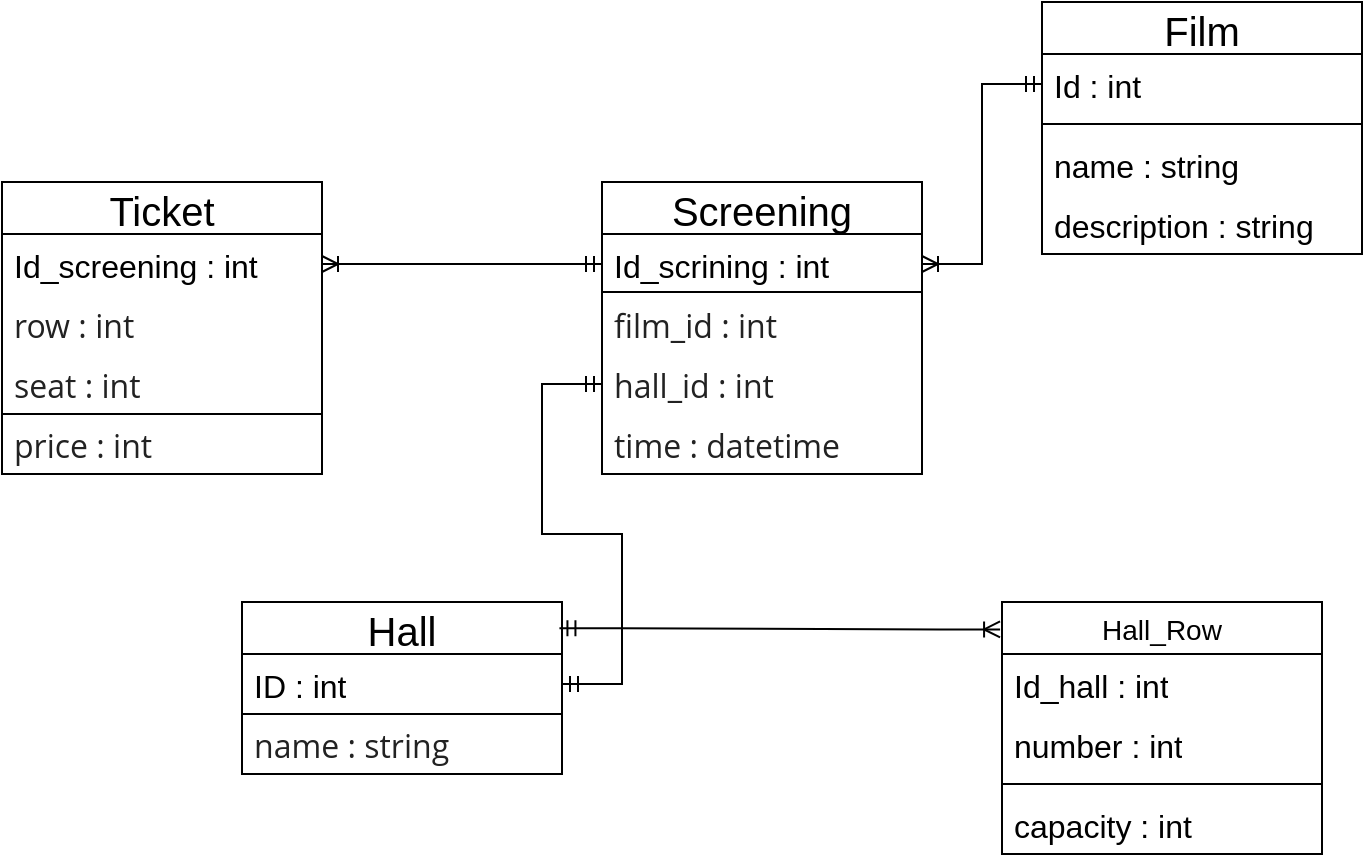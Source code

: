 <mxfile version="24.0.7" type="device">
  <diagram name="Страница — 1" id="CMJRwuyZi_Ei7DIzMuQI">
    <mxGraphModel dx="1633" dy="766" grid="1" gridSize="10" guides="1" tooltips="1" connect="1" arrows="1" fold="1" page="1" pageScale="1" pageWidth="827" pageHeight="1169" math="0" shadow="0">
      <root>
        <mxCell id="0" />
        <mxCell id="1" parent="0" />
        <mxCell id="Jj1JD8Dldo2RHYBznY76-5" value="Ticket" style="swimlane;fontStyle=0;childLayout=stackLayout;horizontal=1;startSize=26;horizontalStack=0;resizeParent=1;resizeParentMax=0;resizeLast=0;collapsible=1;marginBottom=0;align=center;fontSize=20;" parent="1" vertex="1">
          <mxGeometry x="50" y="200" width="160" height="116" as="geometry" />
        </mxCell>
        <mxCell id="Jj1JD8Dldo2RHYBznY76-6" value="&lt;font style=&quot;font-size: 16px;&quot;&gt;Id_scree&lt;/font&gt;&lt;span style=&quot;font-size: 16px; background-color: initial;&quot;&gt;ning : int&lt;/span&gt;" style="text;strokeColor=none;fillColor=none;spacingLeft=4;spacingRight=4;overflow=hidden;rotatable=0;points=[[0,0.5],[1,0.5]];portConstraint=eastwest;fontSize=12;whiteSpace=wrap;html=1;" parent="Jj1JD8Dldo2RHYBznY76-5" vertex="1">
          <mxGeometry y="26" width="160" height="30" as="geometry" />
        </mxCell>
        <mxCell id="Jj1JD8Dldo2RHYBznY76-7" value="&lt;span style=&quot;color: rgb(34, 34, 34); font-family: &amp;quot;Open Sans&amp;quot;, Tahoma, Verdana, Segoe, sans-serif; font-size: 16px; background-color: rgb(255, 255, 255);&quot;&gt;row : int&lt;/span&gt;" style="text;strokeColor=none;fillColor=none;spacingLeft=4;spacingRight=4;overflow=hidden;rotatable=0;points=[[0,0.5],[1,0.5]];portConstraint=eastwest;fontSize=12;whiteSpace=wrap;html=1;" parent="Jj1JD8Dldo2RHYBznY76-5" vertex="1">
          <mxGeometry y="56" width="160" height="30" as="geometry" />
        </mxCell>
        <mxCell id="Jj1JD8Dldo2RHYBznY76-8" value="&lt;font face=&quot;Open Sans, Tahoma, Verdana, Segoe, sans-serif&quot; color=&quot;#222222&quot;&gt;&lt;span style=&quot;font-size: 16px; background-color: rgb(255, 255, 255);&quot;&gt;seat : int&lt;/span&gt;&lt;/font&gt;&lt;div&gt;&lt;font face=&quot;Open Sans, Tahoma, Verdana, Segoe, sans-serif&quot; color=&quot;#222222&quot;&gt;&lt;span style=&quot;font-size: 16px; background-color: rgb(255, 255, 255);&quot;&gt;&lt;br&gt;&lt;/span&gt;&lt;/font&gt;&lt;/div&gt;" style="text;strokeColor=none;fillColor=none;spacingLeft=4;spacingRight=4;overflow=hidden;rotatable=0;points=[[0,0.5],[1,0.5]];portConstraint=eastwest;fontSize=12;whiteSpace=wrap;html=1;" parent="Jj1JD8Dldo2RHYBznY76-5" vertex="1">
          <mxGeometry y="86" width="160" height="30" as="geometry" />
        </mxCell>
        <mxCell id="Jj1JD8Dldo2RHYBznY76-9" value="Screening" style="swimlane;fontStyle=0;childLayout=stackLayout;horizontal=1;startSize=26;horizontalStack=0;resizeParent=1;resizeParentMax=0;resizeLast=0;collapsible=1;marginBottom=0;align=center;fontSize=20;" parent="1" vertex="1">
          <mxGeometry x="350" y="200" width="160" height="146" as="geometry" />
        </mxCell>
        <mxCell id="Jj1JD8Dldo2RHYBznY76-10" value="&lt;font style=&quot;font-size: 16px;&quot;&gt;Id_scrining : int&lt;/font&gt;" style="text;strokeColor=none;fillColor=none;spacingLeft=4;spacingRight=4;overflow=hidden;rotatable=0;points=[[0,0.5],[1,0.5]];portConstraint=eastwest;fontSize=12;whiteSpace=wrap;html=1;" parent="Jj1JD8Dldo2RHYBznY76-9" vertex="1">
          <mxGeometry y="26" width="160" height="30" as="geometry" />
        </mxCell>
        <mxCell id="Jj1JD8Dldo2RHYBznY76-20" value="" style="endArrow=none;html=1;rounded=0;" parent="Jj1JD8Dldo2RHYBznY76-9" edge="1">
          <mxGeometry relative="1" as="geometry">
            <mxPoint y="55" as="sourcePoint" />
            <mxPoint x="160" y="55" as="targetPoint" />
          </mxGeometry>
        </mxCell>
        <mxCell id="Jj1JD8Dldo2RHYBznY76-11" value="&lt;font face=&quot;Open Sans, Tahoma, Verdana, Segoe, sans-serif&quot; color=&quot;#222222&quot;&gt;&lt;span style=&quot;font-size: 16px; background-color: rgb(255, 255, 255);&quot;&gt;film_id : int&lt;/span&gt;&lt;/font&gt;&lt;div&gt;&lt;font face=&quot;Open Sans, Tahoma, Verdana, Segoe, sans-serif&quot; color=&quot;#222222&quot;&gt;&lt;span style=&quot;font-size: 16px; background-color: rgb(255, 255, 255);&quot;&gt;&lt;br&gt;&lt;/span&gt;&lt;/font&gt;&lt;/div&gt;" style="text;strokeColor=none;fillColor=none;spacingLeft=4;spacingRight=4;overflow=hidden;rotatable=0;points=[[0,0.5],[1,0.5]];portConstraint=eastwest;fontSize=12;whiteSpace=wrap;html=1;" parent="Jj1JD8Dldo2RHYBznY76-9" vertex="1">
          <mxGeometry y="56" width="160" height="30" as="geometry" />
        </mxCell>
        <mxCell id="Jj1JD8Dldo2RHYBznY76-21" value="&lt;span style=&quot;color: rgb(34, 34, 34); font-family: &amp;quot;Open Sans&amp;quot;, Tahoma, Verdana, Segoe, sans-serif; font-size: 16px; background-color: rgb(255, 255, 255);&quot;&gt;hall_id : int&lt;/span&gt;" style="text;strokeColor=none;fillColor=none;spacingLeft=4;spacingRight=4;overflow=hidden;rotatable=0;points=[[0,0.5],[1,0.5]];portConstraint=eastwest;fontSize=12;whiteSpace=wrap;html=1;" parent="Jj1JD8Dldo2RHYBznY76-9" vertex="1">
          <mxGeometry y="86" width="160" height="30" as="geometry" />
        </mxCell>
        <mxCell id="Jj1JD8Dldo2RHYBznY76-12" value="&lt;font face=&quot;Open Sans, Tahoma, Verdana, Segoe, sans-serif&quot; color=&quot;#222222&quot;&gt;&lt;span style=&quot;font-size: 16px; background-color: rgb(255, 255, 255);&quot;&gt;time : datetime&lt;/span&gt;&lt;/font&gt;&lt;div&gt;&lt;font face=&quot;Open Sans, Tahoma, Verdana, Segoe, sans-serif&quot; color=&quot;#222222&quot;&gt;&lt;span style=&quot;font-size: 16px; background-color: rgb(255, 255, 255);&quot;&gt;&lt;br&gt;&lt;/span&gt;&lt;/font&gt;&lt;/div&gt;" style="text;strokeColor=none;fillColor=none;spacingLeft=4;spacingRight=4;overflow=hidden;rotatable=0;points=[[0,0.5],[1,0.5]];portConstraint=eastwest;fontSize=12;whiteSpace=wrap;html=1;" parent="Jj1JD8Dldo2RHYBznY76-9" vertex="1">
          <mxGeometry y="116" width="160" height="30" as="geometry" />
        </mxCell>
        <mxCell id="Jj1JD8Dldo2RHYBznY76-22" value="" style="edgeStyle=entityRelationEdgeStyle;fontSize=12;html=1;endArrow=ERoneToMany;startArrow=ERmandOne;rounded=0;exitX=0;exitY=0.5;exitDx=0;exitDy=0;" parent="1" source="Jj1JD8Dldo2RHYBznY76-10" target="Jj1JD8Dldo2RHYBznY76-6" edge="1">
          <mxGeometry width="100" height="100" relative="1" as="geometry">
            <mxPoint x="210" y="370" as="sourcePoint" />
            <mxPoint x="310" y="270" as="targetPoint" />
          </mxGeometry>
        </mxCell>
        <mxCell id="Jj1JD8Dldo2RHYBznY76-23" value="Hall" style="swimlane;fontStyle=0;childLayout=stackLayout;horizontal=1;startSize=26;horizontalStack=0;resizeParent=1;resizeParentMax=0;resizeLast=0;collapsible=1;marginBottom=0;align=center;fontSize=20;" parent="1" vertex="1">
          <mxGeometry x="170" y="410" width="160" height="86" as="geometry" />
        </mxCell>
        <mxCell id="Jj1JD8Dldo2RHYBznY76-24" value="&lt;span style=&quot;font-size: 16px;&quot;&gt;ID : int&lt;/span&gt;" style="text;strokeColor=none;fillColor=none;spacingLeft=4;spacingRight=4;overflow=hidden;rotatable=0;points=[[0,0.5],[1,0.5]];portConstraint=eastwest;fontSize=12;whiteSpace=wrap;html=1;" parent="Jj1JD8Dldo2RHYBznY76-23" vertex="1">
          <mxGeometry y="26" width="160" height="30" as="geometry" />
        </mxCell>
        <mxCell id="Jj1JD8Dldo2RHYBznY76-26" value="&lt;div&gt;&lt;font face=&quot;Open Sans, Tahoma, Verdana, Segoe, sans-serif&quot; color=&quot;#222222&quot;&gt;&lt;span style=&quot;font-size: 16px; background-color: rgb(255, 255, 255);&quot;&gt;name : string&lt;/span&gt;&lt;/font&gt;&lt;/div&gt;" style="text;strokeColor=default;fillColor=none;spacingLeft=4;spacingRight=4;overflow=hidden;rotatable=0;points=[[0,0.5],[1,0.5]];portConstraint=eastwest;fontSize=12;whiteSpace=wrap;html=1;" parent="Jj1JD8Dldo2RHYBznY76-23" vertex="1">
          <mxGeometry y="56" width="160" height="30" as="geometry" />
        </mxCell>
        <mxCell id="Jj1JD8Dldo2RHYBznY76-33" value="&lt;font face=&quot;Open Sans, Tahoma, Verdana, Segoe, sans-serif&quot; color=&quot;#222222&quot;&gt;&lt;span style=&quot;font-size: 16px; background-color: rgb(255, 255, 255);&quot;&gt;price : int&lt;/span&gt;&lt;/font&gt;" style="text;strokeColor=default;fillColor=none;spacingLeft=4;spacingRight=4;overflow=hidden;rotatable=0;points=[[0,0.5],[1,0.5]];portConstraint=eastwest;fontSize=12;whiteSpace=wrap;html=1;" parent="1" vertex="1">
          <mxGeometry x="50" y="316" width="160" height="30" as="geometry" />
        </mxCell>
        <mxCell id="Jj1JD8Dldo2RHYBznY76-36" value="" style="edgeStyle=entityRelationEdgeStyle;fontSize=12;html=1;endArrow=ERmandOne;startArrow=ERmandOne;rounded=0;exitX=1;exitY=0.5;exitDx=0;exitDy=0;entryX=0;entryY=0.5;entryDx=0;entryDy=0;" parent="1" source="Jj1JD8Dldo2RHYBznY76-24" target="Jj1JD8Dldo2RHYBznY76-21" edge="1">
          <mxGeometry width="100" height="100" relative="1" as="geometry">
            <mxPoint x="330" y="490" as="sourcePoint" />
            <mxPoint x="430" y="390" as="targetPoint" />
          </mxGeometry>
        </mxCell>
        <mxCell id="Jj1JD8Dldo2RHYBznY76-40" value="Hall_Row" style="swimlane;fontStyle=0;childLayout=stackLayout;horizontal=1;startSize=26;horizontalStack=0;resizeParent=1;resizeParentMax=0;resizeLast=0;collapsible=1;marginBottom=0;align=center;fontSize=14;" parent="1" vertex="1">
          <mxGeometry x="550" y="410" width="160" height="126" as="geometry" />
        </mxCell>
        <mxCell id="Jj1JD8Dldo2RHYBznY76-41" value="&lt;font style=&quot;font-size: 16px;&quot;&gt;Id_hall : int&lt;/font&gt;" style="text;strokeColor=none;fillColor=none;spacingLeft=4;spacingRight=4;overflow=hidden;rotatable=0;points=[[0,0.5],[1,0.5]];portConstraint=eastwest;fontSize=12;whiteSpace=wrap;html=1;" parent="Jj1JD8Dldo2RHYBznY76-40" vertex="1">
          <mxGeometry y="26" width="160" height="30" as="geometry" />
        </mxCell>
        <mxCell id="Jj1JD8Dldo2RHYBznY76-42" value="&lt;font style=&quot;font-size: 16px;&quot;&gt;number : int&lt;/font&gt;" style="text;strokeColor=none;fillColor=none;spacingLeft=4;spacingRight=4;overflow=hidden;rotatable=0;points=[[0,0.5],[1,0.5]];portConstraint=eastwest;fontSize=12;whiteSpace=wrap;html=1;" parent="Jj1JD8Dldo2RHYBznY76-40" vertex="1">
          <mxGeometry y="56" width="160" height="30" as="geometry" />
        </mxCell>
        <mxCell id="Jj1JD8Dldo2RHYBznY76-48" value="" style="line;strokeWidth=1;rotatable=0;dashed=0;labelPosition=right;align=left;verticalAlign=middle;spacingTop=0;spacingLeft=6;points=[];portConstraint=eastwest;" parent="Jj1JD8Dldo2RHYBznY76-40" vertex="1">
          <mxGeometry y="86" width="160" height="10" as="geometry" />
        </mxCell>
        <mxCell id="Jj1JD8Dldo2RHYBznY76-43" value="&lt;font style=&quot;font-size: 16px;&quot;&gt;capacity : int&lt;/font&gt;" style="text;strokeColor=none;fillColor=none;spacingLeft=4;spacingRight=4;overflow=hidden;rotatable=0;points=[[0,0.5],[1,0.5]];portConstraint=eastwest;fontSize=12;whiteSpace=wrap;html=1;" parent="Jj1JD8Dldo2RHYBznY76-40" vertex="1">
          <mxGeometry y="96" width="160" height="30" as="geometry" />
        </mxCell>
        <mxCell id="Jj1JD8Dldo2RHYBznY76-50" value="Film" style="swimlane;fontStyle=0;childLayout=stackLayout;horizontal=1;startSize=26;horizontalStack=0;resizeParent=1;resizeParentMax=0;resizeLast=0;collapsible=1;marginBottom=0;align=center;fontSize=20;" parent="1" vertex="1">
          <mxGeometry x="570" y="110" width="160" height="126" as="geometry" />
        </mxCell>
        <mxCell id="Jj1JD8Dldo2RHYBznY76-51" value="&lt;font style=&quot;font-size: 16px;&quot;&gt;Id : int&lt;/font&gt;" style="text;strokeColor=none;fillColor=none;spacingLeft=4;spacingRight=4;overflow=hidden;rotatable=0;points=[[0,0.5],[1,0.5]];portConstraint=eastwest;fontSize=12;whiteSpace=wrap;html=1;" parent="Jj1JD8Dldo2RHYBznY76-50" vertex="1">
          <mxGeometry y="26" width="160" height="30" as="geometry" />
        </mxCell>
        <mxCell id="Jj1JD8Dldo2RHYBznY76-58" value="" style="line;strokeWidth=1;rotatable=0;dashed=0;labelPosition=right;align=left;verticalAlign=middle;spacingTop=0;spacingLeft=6;points=[];portConstraint=eastwest;" parent="Jj1JD8Dldo2RHYBznY76-50" vertex="1">
          <mxGeometry y="56" width="160" height="10" as="geometry" />
        </mxCell>
        <mxCell id="Jj1JD8Dldo2RHYBznY76-52" value="&lt;span style=&quot;font-size: 16px;&quot;&gt;name : string&lt;/span&gt;" style="text;strokeColor=none;fillColor=none;spacingLeft=4;spacingRight=4;overflow=hidden;rotatable=0;points=[[0,0.5],[1,0.5]];portConstraint=eastwest;fontSize=12;whiteSpace=wrap;html=1;" parent="Jj1JD8Dldo2RHYBznY76-50" vertex="1">
          <mxGeometry y="66" width="160" height="30" as="geometry" />
        </mxCell>
        <mxCell id="Jj1JD8Dldo2RHYBznY76-53" value="&lt;span style=&quot;font-size: 16px;&quot;&gt;description&amp;nbsp;: string&lt;/span&gt;" style="text;strokeColor=none;fillColor=none;spacingLeft=4;spacingRight=4;overflow=hidden;rotatable=0;points=[[0,0.5],[1,0.5]];portConstraint=eastwest;fontSize=12;whiteSpace=wrap;html=1;" parent="Jj1JD8Dldo2RHYBznY76-50" vertex="1">
          <mxGeometry y="96" width="160" height="30" as="geometry" />
        </mxCell>
        <mxCell id="Jj1JD8Dldo2RHYBznY76-56" value="" style="edgeStyle=entityRelationEdgeStyle;fontSize=12;html=1;endArrow=ERoneToMany;startArrow=ERmandOne;rounded=0;entryX=-0.006;entryY=0.109;entryDx=0;entryDy=0;entryPerimeter=0;exitX=0.992;exitY=0.152;exitDx=0;exitDy=0;exitPerimeter=0;" parent="1" source="Jj1JD8Dldo2RHYBznY76-23" target="Jj1JD8Dldo2RHYBznY76-40" edge="1">
          <mxGeometry width="100" height="100" relative="1" as="geometry">
            <mxPoint x="260" y="470" as="sourcePoint" />
            <mxPoint x="360" y="370" as="targetPoint" />
          </mxGeometry>
        </mxCell>
        <mxCell id="3Jik3YwAxeHIKIlrvXRw-2" value="" style="edgeStyle=entityRelationEdgeStyle;fontSize=12;html=1;endArrow=ERoneToMany;startArrow=ERmandOne;rounded=0;" edge="1" parent="1" source="Jj1JD8Dldo2RHYBznY76-51" target="Jj1JD8Dldo2RHYBznY76-10">
          <mxGeometry width="100" height="100" relative="1" as="geometry">
            <mxPoint x="490" y="70" as="sourcePoint" />
            <mxPoint x="440.0" y="199.998" as="targetPoint" />
            <Array as="points">
              <mxPoint x="400" y="90" />
              <mxPoint x="390" y="100" />
            </Array>
          </mxGeometry>
        </mxCell>
      </root>
    </mxGraphModel>
  </diagram>
</mxfile>

